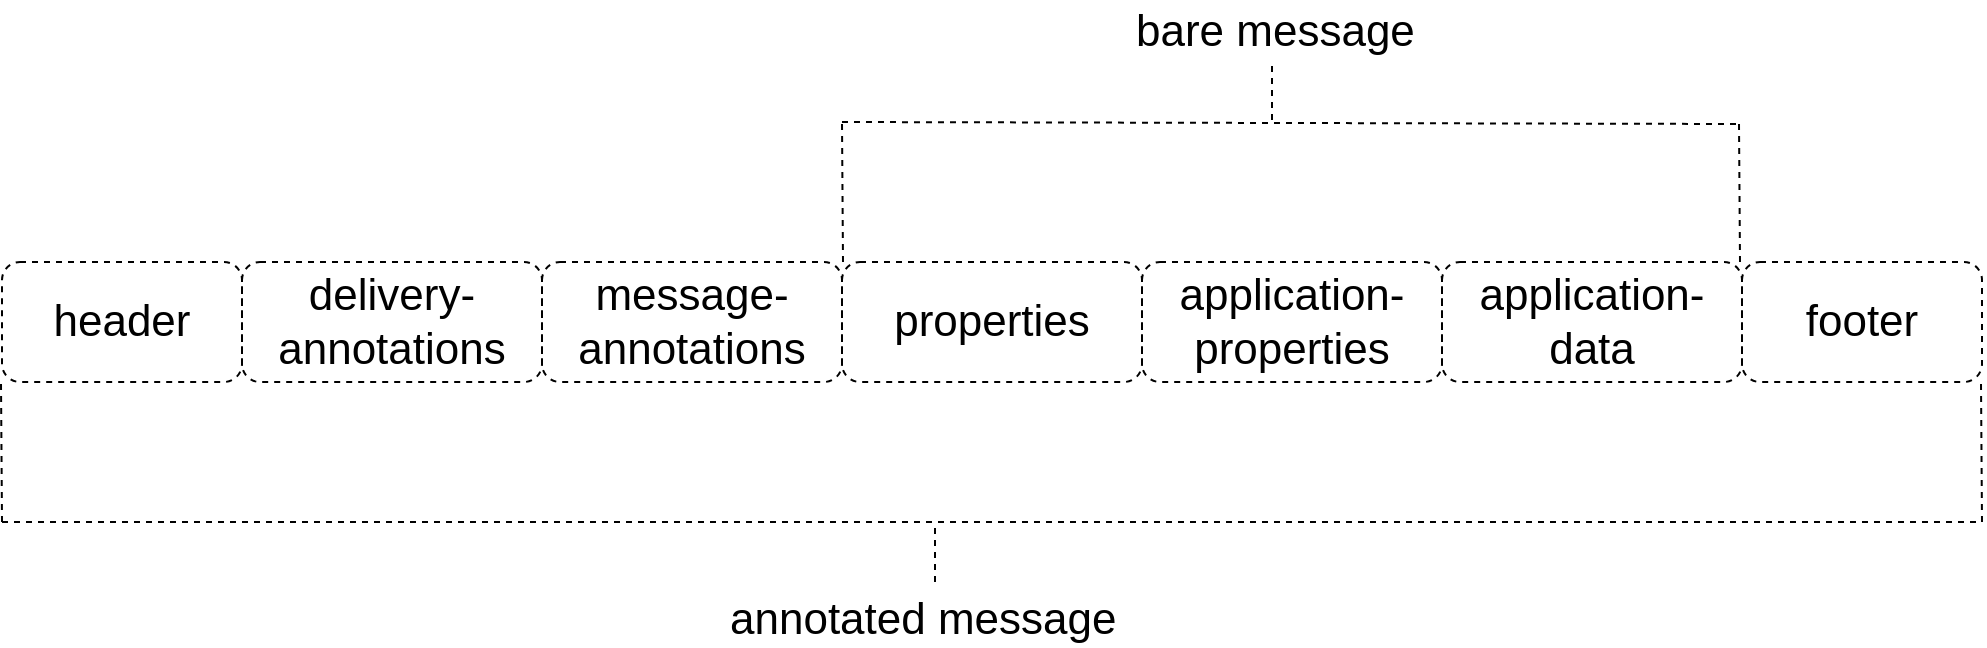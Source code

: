 <mxfile version="12.2.4" pages="1"><diagram id="0UsQ8l6Y1Dy8xwP5Y3FN" name="Page-1"><mxGraphModel dx="244" dy="1319" grid="1" gridSize="10" guides="1" tooltips="1" connect="1" arrows="1" fold="1" page="1" pageScale="1" pageWidth="850" pageHeight="1100" math="0" shadow="0"><root><mxCell id="0"/><mxCell id="1" parent="0"/><mxCell id="2" value="&lt;font style=&quot;font-size: 22px&quot;&gt;header&lt;/font&gt;" style="rounded=1;whiteSpace=wrap;html=1;fillColor=none;strokeColor=#000000;dashed=1;align=center;" parent="1" vertex="1"><mxGeometry x="20" y="100" width="120" height="60" as="geometry"/></mxCell><mxCell id="4" value="&lt;font style=&quot;font-size: 22px&quot;&gt;delivery-annotations&lt;/font&gt;" style="rounded=1;whiteSpace=wrap;html=1;fillColor=none;strokeColor=#000000;dashed=1;align=center;" parent="1" vertex="1"><mxGeometry x="140" y="100" width="150" height="60" as="geometry"/></mxCell><mxCell id="5" value="&lt;font style=&quot;font-size: 22px&quot;&gt;message-annotations&lt;/font&gt;" style="rounded=1;whiteSpace=wrap;html=1;fillColor=none;strokeColor=#000000;dashed=1;align=center;" parent="1" vertex="1"><mxGeometry x="290" y="100" width="150" height="60" as="geometry"/></mxCell><mxCell id="6" value="&lt;font style=&quot;font-size: 22px&quot;&gt;properties&lt;/font&gt;" style="rounded=1;whiteSpace=wrap;html=1;fillColor=none;strokeColor=#000000;dashed=1;align=center;" parent="1" vertex="1"><mxGeometry x="440" y="100" width="150" height="60" as="geometry"/></mxCell><mxCell id="7" value="&lt;font style=&quot;font-size: 22px&quot;&gt;application-properties&lt;/font&gt;" style="rounded=1;whiteSpace=wrap;html=1;fillColor=none;strokeColor=#000000;dashed=1;align=center;" parent="1" vertex="1"><mxGeometry x="590" y="100" width="150" height="60" as="geometry"/></mxCell><mxCell id="8" value="&lt;font style=&quot;font-size: 22px&quot;&gt;application-data&lt;/font&gt;" style="rounded=1;whiteSpace=wrap;html=1;fillColor=none;strokeColor=#000000;dashed=1;align=center;" parent="1" vertex="1"><mxGeometry x="740" y="100" width="150" height="60" as="geometry"/></mxCell><mxCell id="11" value="&lt;font style=&quot;font-size: 22px&quot;&gt;footer&lt;/font&gt;" style="rounded=1;whiteSpace=wrap;html=1;fillColor=none;strokeColor=#000000;dashed=1;align=center;" parent="1" vertex="1"><mxGeometry x="890" y="100" width="120" height="60" as="geometry"/></mxCell><mxCell id="13" value="" style="endArrow=none;dashed=1;html=1;" parent="1" edge="1"><mxGeometry width="50" height="50" relative="1" as="geometry"><mxPoint x="889" y="100" as="sourcePoint"/><mxPoint x="888.5" y="30" as="targetPoint"/><Array as="points"><mxPoint x="888.5" y="30"/></Array></mxGeometry></mxCell><mxCell id="14" value="" style="endArrow=none;dashed=1;html=1;" parent="1" edge="1"><mxGeometry width="50" height="50" relative="1" as="geometry"><mxPoint x="440" y="30" as="sourcePoint"/><mxPoint x="890" y="31" as="targetPoint"/><Array as="points"/></mxGeometry></mxCell><mxCell id="15" value="&lt;font style=&quot;font-size: 22px&quot;&gt;bare message&lt;/font&gt;" style="text;html=1;resizable=0;points=[];autosize=1;align=left;verticalAlign=top;spacingTop=-4;" parent="1" vertex="1"><mxGeometry x="585" y="-31" width="160" height="20" as="geometry"/></mxCell><mxCell id="16" value="" style="endArrow=none;dashed=1;html=1;" parent="1" edge="1"><mxGeometry width="50" height="50" relative="1" as="geometry"><mxPoint x="655" y="29" as="sourcePoint"/><mxPoint x="655" y="-1.0" as="targetPoint"/><Array as="points"><mxPoint x="655" y="-1"/></Array></mxGeometry></mxCell><mxCell id="17" value="" style="endArrow=none;dashed=1;html=1;" parent="1" edge="1"><mxGeometry width="50" height="50" relative="1" as="geometry"><mxPoint x="440.5" y="100" as="sourcePoint"/><mxPoint x="440" y="30" as="targetPoint"/><Array as="points"><mxPoint x="440" y="30"/></Array></mxGeometry></mxCell><mxCell id="19" value="&lt;font style=&quot;font-size: 22px&quot;&gt;annotated&amp;nbsp;message&lt;/font&gt;" style="text;html=1;resizable=0;points=[];autosize=1;align=left;verticalAlign=top;spacingTop=-4;" parent="1" vertex="1"><mxGeometry x="382" y="263" width="210" height="20" as="geometry"/></mxCell><mxCell id="20" value="" style="endArrow=none;dashed=1;html=1;" parent="1" edge="1"><mxGeometry width="50" height="50" relative="1" as="geometry"><mxPoint x="20" y="230" as="sourcePoint"/><mxPoint x="1010" y="230" as="targetPoint"/><Array as="points"/></mxGeometry></mxCell><mxCell id="21" value="" style="endArrow=none;dashed=1;html=1;" parent="1" edge="1"><mxGeometry width="50" height="50" relative="1" as="geometry"><mxPoint x="1010" y="230" as="sourcePoint"/><mxPoint x="1009.5" y="160" as="targetPoint"/><Array as="points"><mxPoint x="1009.5" y="160"/></Array></mxGeometry></mxCell><mxCell id="22" value="" style="endArrow=none;dashed=1;html=1;" parent="1" edge="1"><mxGeometry width="50" height="50" relative="1" as="geometry"><mxPoint x="20" y="230" as="sourcePoint"/><mxPoint x="19.5" y="160" as="targetPoint"/><Array as="points"><mxPoint x="19.5" y="160"/></Array></mxGeometry></mxCell><mxCell id="23" value="" style="endArrow=none;dashed=1;html=1;" parent="1" edge="1"><mxGeometry width="50" height="50" relative="1" as="geometry"><mxPoint x="486.5" y="260" as="sourcePoint"/><mxPoint x="486.5" y="230.0" as="targetPoint"/><Array as="points"><mxPoint x="486.5" y="230"/></Array></mxGeometry></mxCell></root></mxGraphModel></diagram></mxfile>